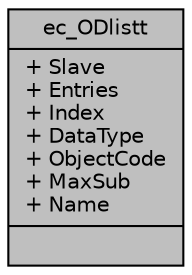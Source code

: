 digraph "ec_ODlistt"
{
 // INTERACTIVE_SVG=YES
  edge [fontname="Helvetica",fontsize="10",labelfontname="Helvetica",labelfontsize="10"];
  node [fontname="Helvetica",fontsize="10",shape=record];
  Node1 [label="{ec_ODlistt\n|+ Slave\l+ Entries\l+ Index\l+ DataType\l+ ObjectCode\l+ MaxSub\l+ Name\l|}",height=0.2,width=0.4,color="black", fillcolor="grey75", style="filled" fontcolor="black"];
}
